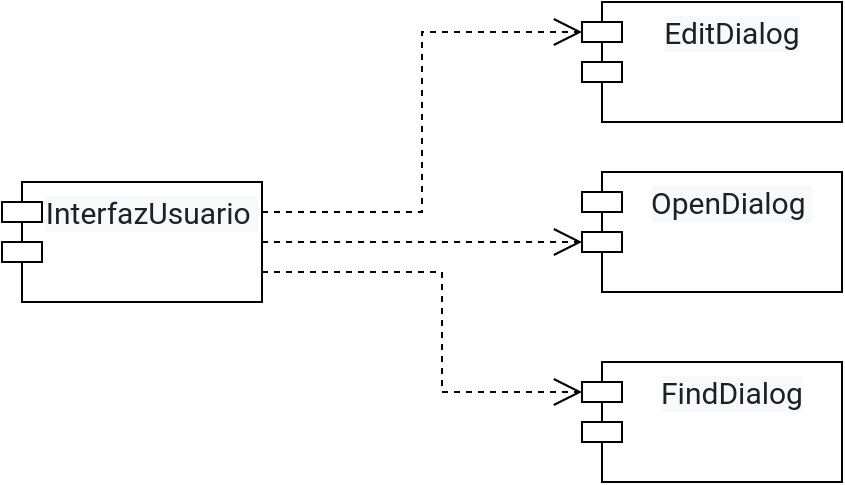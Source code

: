<mxfile version="24.7.14">
  <diagram name="Página-1" id="9Trc_fCFrfJ8SZANSMrF">
    <mxGraphModel dx="616" dy="343" grid="1" gridSize="10" guides="1" tooltips="1" connect="1" arrows="1" fold="1" page="1" pageScale="1" pageWidth="1920" pageHeight="1200" math="0" shadow="0">
      <root>
        <mxCell id="0" />
        <mxCell id="1" parent="0" />
        <mxCell id="PFyiqTVHsGwoSo-fOKWH-1" value="&lt;span style=&quot;color: rgb(29, 33, 37); font-family: Roboto; font-size: 15px; text-align: left; background-color: rgb(248, 249, 250);&quot;&gt;InterfazUsuario&amp;nbsp;&lt;/span&gt;" style="shape=module;align=left;spacingLeft=20;align=center;verticalAlign=top;whiteSpace=wrap;html=1;" vertex="1" parent="1">
          <mxGeometry x="230" y="190" width="130" height="60" as="geometry" />
        </mxCell>
        <mxCell id="PFyiqTVHsGwoSo-fOKWH-2" value="&lt;span style=&quot;color: rgb(29, 33, 37); font-family: Roboto; font-size: 15px; text-align: left; background-color: rgb(248, 249, 250);&quot;&gt;EditDialog&lt;/span&gt;" style="shape=module;align=left;spacingLeft=20;align=center;verticalAlign=top;whiteSpace=wrap;html=1;" vertex="1" parent="1">
          <mxGeometry x="520" y="100" width="130" height="60" as="geometry" />
        </mxCell>
        <mxCell id="PFyiqTVHsGwoSo-fOKWH-3" value="&lt;span style=&quot;color: rgb(29, 33, 37); font-family: Roboto; font-size: 15px; text-align: left; background-color: rgb(248, 249, 250);&quot;&gt;OpenDialog&amp;nbsp;&lt;/span&gt;" style="shape=module;align=left;spacingLeft=20;align=center;verticalAlign=top;whiteSpace=wrap;html=1;" vertex="1" parent="1">
          <mxGeometry x="520" y="185" width="130" height="60" as="geometry" />
        </mxCell>
        <mxCell id="PFyiqTVHsGwoSo-fOKWH-4" value="&lt;span style=&quot;color: rgb(29, 33, 37); font-family: Roboto; font-size: 15px; text-align: left; background-color: rgb(248, 249, 250);&quot;&gt;FindDialog&lt;/span&gt;" style="shape=module;align=left;spacingLeft=20;align=center;verticalAlign=top;whiteSpace=wrap;html=1;" vertex="1" parent="1">
          <mxGeometry x="520" y="280" width="130" height="60" as="geometry" />
        </mxCell>
        <mxCell id="PFyiqTVHsGwoSo-fOKWH-5" value="" style="endArrow=open;endSize=12;dashed=1;html=1;rounded=0;entryX=0;entryY=0;entryDx=0;entryDy=15;entryPerimeter=0;exitX=1;exitY=0.25;exitDx=0;exitDy=0;" edge="1" parent="1" source="PFyiqTVHsGwoSo-fOKWH-1" target="PFyiqTVHsGwoSo-fOKWH-2">
          <mxGeometry width="160" relative="1" as="geometry">
            <mxPoint x="300" y="220" as="sourcePoint" />
            <mxPoint x="460" y="220" as="targetPoint" />
            <Array as="points">
              <mxPoint x="440" y="205" />
              <mxPoint x="440" y="115" />
            </Array>
          </mxGeometry>
        </mxCell>
        <mxCell id="PFyiqTVHsGwoSo-fOKWH-6" value="" style="endArrow=open;endSize=12;dashed=1;html=1;rounded=0;exitX=1;exitY=0.5;exitDx=0;exitDy=0;entryX=0;entryY=0;entryDx=0;entryDy=35;entryPerimeter=0;" edge="1" parent="1" source="PFyiqTVHsGwoSo-fOKWH-1" target="PFyiqTVHsGwoSo-fOKWH-3">
          <mxGeometry width="160" relative="1" as="geometry">
            <mxPoint x="320" y="180" as="sourcePoint" />
            <mxPoint x="480" y="180" as="targetPoint" />
          </mxGeometry>
        </mxCell>
        <mxCell id="PFyiqTVHsGwoSo-fOKWH-7" value="" style="endArrow=open;endSize=12;dashed=1;html=1;rounded=0;entryX=0;entryY=0;entryDx=0;entryDy=15;entryPerimeter=0;exitX=1;exitY=0.75;exitDx=0;exitDy=0;" edge="1" parent="1" source="PFyiqTVHsGwoSo-fOKWH-1" target="PFyiqTVHsGwoSo-fOKWH-4">
          <mxGeometry width="160" relative="1" as="geometry">
            <mxPoint x="370" y="215" as="sourcePoint" />
            <mxPoint x="530" y="125" as="targetPoint" />
            <Array as="points">
              <mxPoint x="450" y="235" />
              <mxPoint x="450" y="295" />
            </Array>
          </mxGeometry>
        </mxCell>
      </root>
    </mxGraphModel>
  </diagram>
</mxfile>
